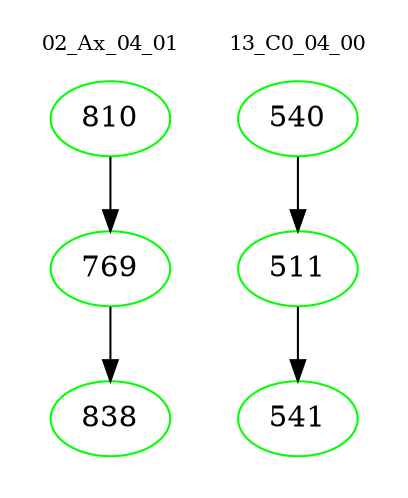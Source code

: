 digraph{
subgraph cluster_0 {
color = white
label = "02_Ax_04_01";
fontsize=10;
T0_810 [label="810", color="green"]
T0_810 -> T0_769 [color="black"]
T0_769 [label="769", color="green"]
T0_769 -> T0_838 [color="black"]
T0_838 [label="838", color="green"]
}
subgraph cluster_1 {
color = white
label = "13_C0_04_00";
fontsize=10;
T1_540 [label="540", color="green"]
T1_540 -> T1_511 [color="black"]
T1_511 [label="511", color="green"]
T1_511 -> T1_541 [color="black"]
T1_541 [label="541", color="green"]
}
}
